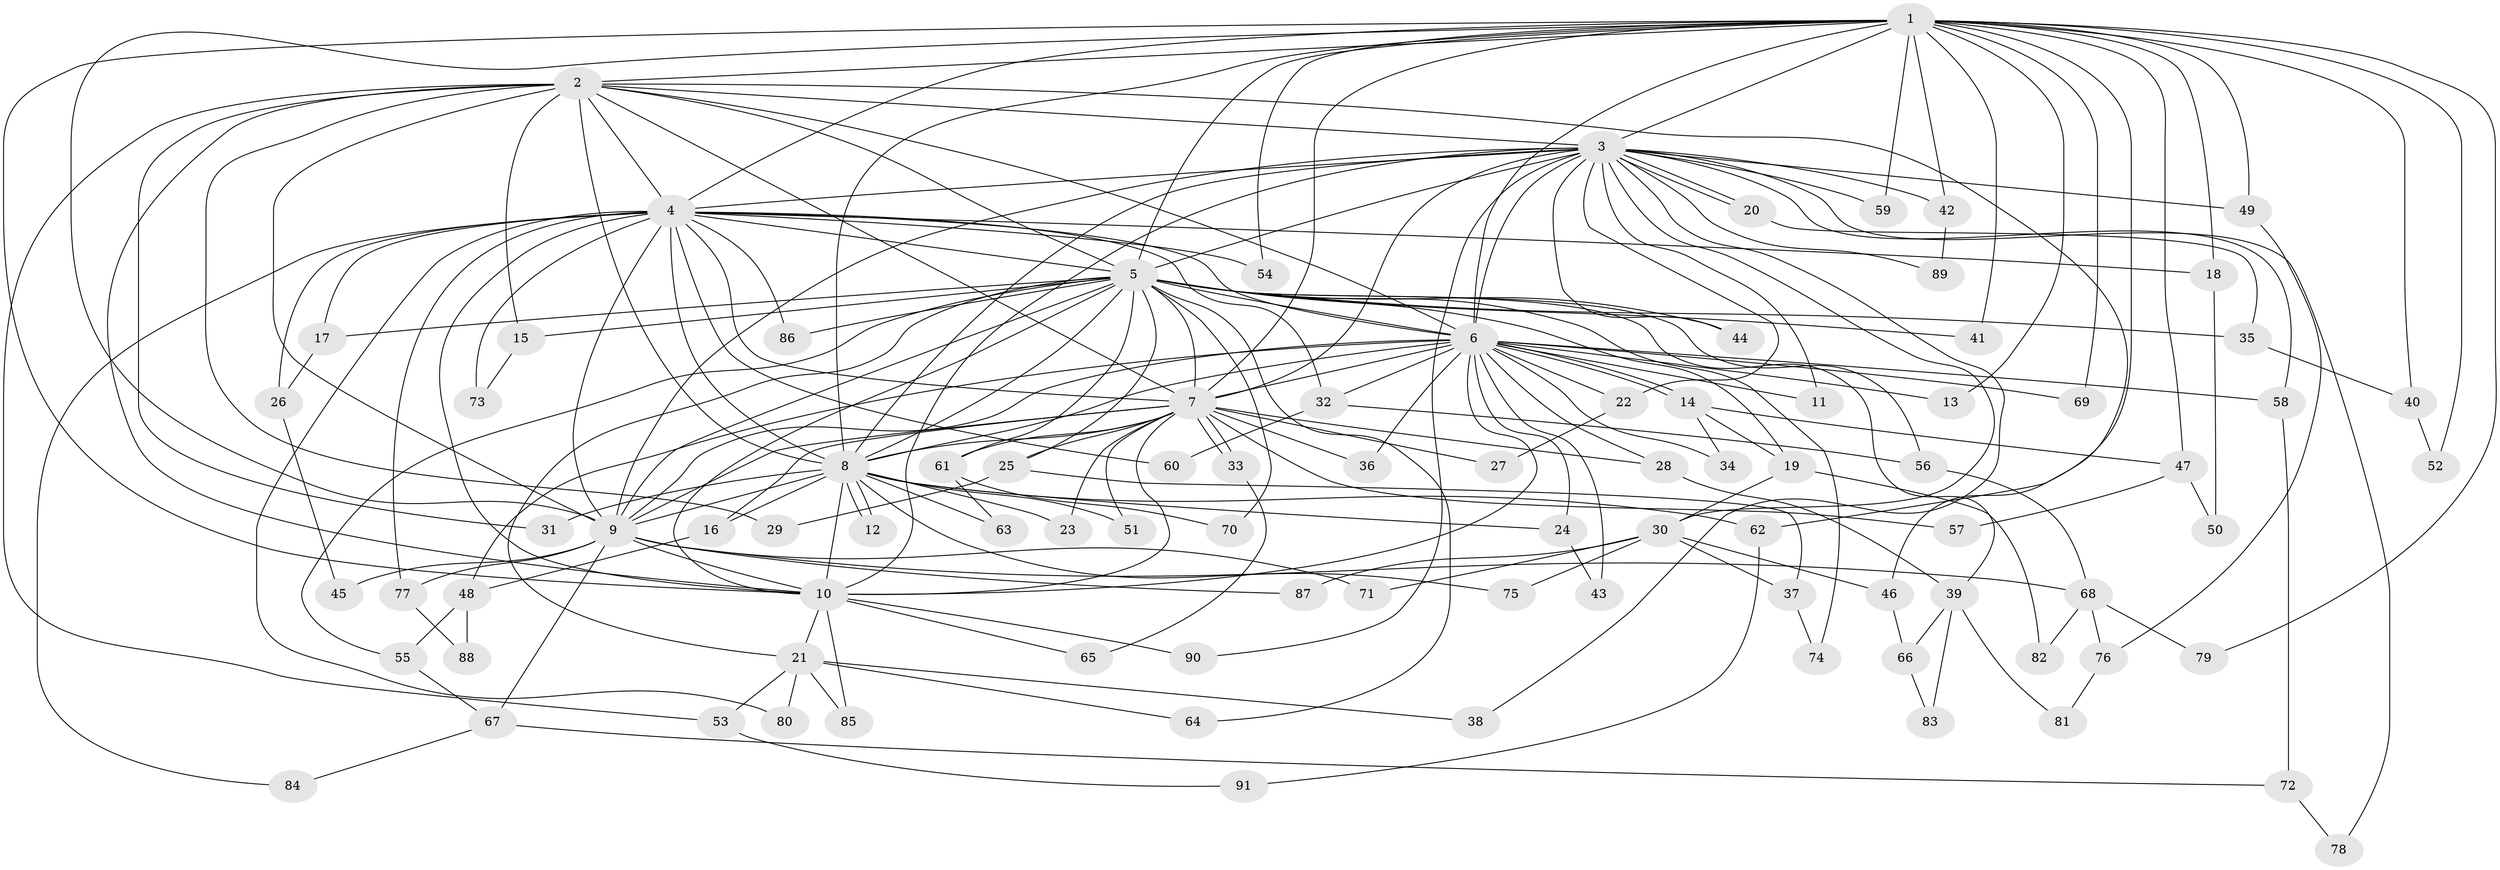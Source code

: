 // Generated by graph-tools (version 1.1) at 2025/45/03/09/25 04:45:57]
// undirected, 91 vertices, 207 edges
graph export_dot {
graph [start="1"]
  node [color=gray90,style=filled];
  1;
  2;
  3;
  4;
  5;
  6;
  7;
  8;
  9;
  10;
  11;
  12;
  13;
  14;
  15;
  16;
  17;
  18;
  19;
  20;
  21;
  22;
  23;
  24;
  25;
  26;
  27;
  28;
  29;
  30;
  31;
  32;
  33;
  34;
  35;
  36;
  37;
  38;
  39;
  40;
  41;
  42;
  43;
  44;
  45;
  46;
  47;
  48;
  49;
  50;
  51;
  52;
  53;
  54;
  55;
  56;
  57;
  58;
  59;
  60;
  61;
  62;
  63;
  64;
  65;
  66;
  67;
  68;
  69;
  70;
  71;
  72;
  73;
  74;
  75;
  76;
  77;
  78;
  79;
  80;
  81;
  82;
  83;
  84;
  85;
  86;
  87;
  88;
  89;
  90;
  91;
  1 -- 2;
  1 -- 3;
  1 -- 4;
  1 -- 5;
  1 -- 6;
  1 -- 7;
  1 -- 8;
  1 -- 9;
  1 -- 10;
  1 -- 13;
  1 -- 18;
  1 -- 40;
  1 -- 41;
  1 -- 42;
  1 -- 47;
  1 -- 49;
  1 -- 52;
  1 -- 54;
  1 -- 59;
  1 -- 62;
  1 -- 69;
  1 -- 79;
  2 -- 3;
  2 -- 4;
  2 -- 5;
  2 -- 6;
  2 -- 7;
  2 -- 8;
  2 -- 9;
  2 -- 10;
  2 -- 15;
  2 -- 29;
  2 -- 31;
  2 -- 46;
  2 -- 53;
  3 -- 4;
  3 -- 5;
  3 -- 6;
  3 -- 7;
  3 -- 8;
  3 -- 9;
  3 -- 10;
  3 -- 11;
  3 -- 20;
  3 -- 20;
  3 -- 22;
  3 -- 30;
  3 -- 38;
  3 -- 42;
  3 -- 44;
  3 -- 49;
  3 -- 58;
  3 -- 59;
  3 -- 78;
  3 -- 89;
  3 -- 90;
  4 -- 5;
  4 -- 6;
  4 -- 7;
  4 -- 8;
  4 -- 9;
  4 -- 10;
  4 -- 17;
  4 -- 18;
  4 -- 26;
  4 -- 32;
  4 -- 54;
  4 -- 60;
  4 -- 73;
  4 -- 77;
  4 -- 80;
  4 -- 84;
  4 -- 86;
  5 -- 6;
  5 -- 7;
  5 -- 8;
  5 -- 9;
  5 -- 10;
  5 -- 15;
  5 -- 17;
  5 -- 19;
  5 -- 21;
  5 -- 25;
  5 -- 35;
  5 -- 39;
  5 -- 41;
  5 -- 44;
  5 -- 55;
  5 -- 56;
  5 -- 61;
  5 -- 64;
  5 -- 70;
  5 -- 74;
  5 -- 86;
  6 -- 7;
  6 -- 8;
  6 -- 9;
  6 -- 10;
  6 -- 11;
  6 -- 13;
  6 -- 14;
  6 -- 14;
  6 -- 22;
  6 -- 24;
  6 -- 28;
  6 -- 32;
  6 -- 34;
  6 -- 36;
  6 -- 43;
  6 -- 48;
  6 -- 58;
  6 -- 69;
  7 -- 8;
  7 -- 9;
  7 -- 10;
  7 -- 16;
  7 -- 23;
  7 -- 25;
  7 -- 27;
  7 -- 28;
  7 -- 33;
  7 -- 33;
  7 -- 36;
  7 -- 51;
  7 -- 57;
  7 -- 61;
  8 -- 9;
  8 -- 10;
  8 -- 12;
  8 -- 12;
  8 -- 16;
  8 -- 23;
  8 -- 24;
  8 -- 31;
  8 -- 51;
  8 -- 62;
  8 -- 63;
  8 -- 75;
  9 -- 10;
  9 -- 45;
  9 -- 67;
  9 -- 68;
  9 -- 71;
  9 -- 77;
  9 -- 87;
  10 -- 21;
  10 -- 65;
  10 -- 85;
  10 -- 90;
  14 -- 19;
  14 -- 34;
  14 -- 47;
  15 -- 73;
  16 -- 48;
  17 -- 26;
  18 -- 50;
  19 -- 30;
  19 -- 82;
  20 -- 35;
  21 -- 38;
  21 -- 53;
  21 -- 64;
  21 -- 80;
  21 -- 85;
  22 -- 27;
  24 -- 43;
  25 -- 29;
  25 -- 37;
  26 -- 45;
  28 -- 39;
  30 -- 37;
  30 -- 46;
  30 -- 71;
  30 -- 75;
  30 -- 87;
  32 -- 56;
  32 -- 60;
  33 -- 65;
  35 -- 40;
  37 -- 74;
  39 -- 66;
  39 -- 81;
  39 -- 83;
  40 -- 52;
  42 -- 89;
  46 -- 66;
  47 -- 50;
  47 -- 57;
  48 -- 55;
  48 -- 88;
  49 -- 76;
  53 -- 91;
  55 -- 67;
  56 -- 68;
  58 -- 72;
  61 -- 63;
  61 -- 70;
  62 -- 91;
  66 -- 83;
  67 -- 72;
  67 -- 84;
  68 -- 76;
  68 -- 79;
  68 -- 82;
  72 -- 78;
  76 -- 81;
  77 -- 88;
}
